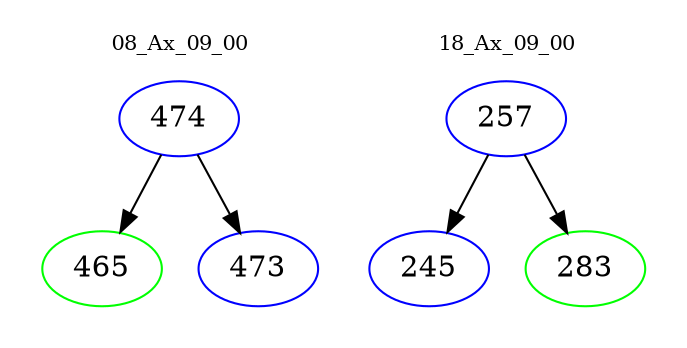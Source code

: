 digraph{
subgraph cluster_0 {
color = white
label = "08_Ax_09_00";
fontsize=10;
T0_474 [label="474", color="blue"]
T0_474 -> T0_465 [color="black"]
T0_465 [label="465", color="green"]
T0_474 -> T0_473 [color="black"]
T0_473 [label="473", color="blue"]
}
subgraph cluster_1 {
color = white
label = "18_Ax_09_00";
fontsize=10;
T1_257 [label="257", color="blue"]
T1_257 -> T1_245 [color="black"]
T1_245 [label="245", color="blue"]
T1_257 -> T1_283 [color="black"]
T1_283 [label="283", color="green"]
}
}
